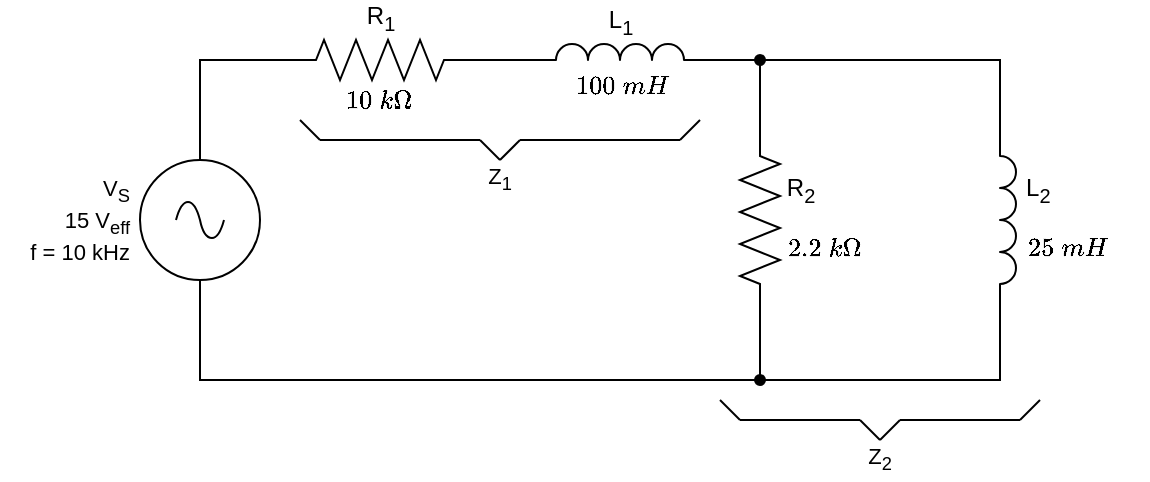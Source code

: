<mxfile version="28.2.8">
  <diagram name="Page 1" id="Page-1">
    <mxGraphModel dx="732" dy="874" grid="1" gridSize="10" guides="1" tooltips="1" connect="1" arrows="1" fold="1" page="1" pageScale="1" pageWidth="827" pageHeight="1169" math="1" shadow="0">
      <root>
        <mxCell id="0" />
        <mxCell id="1" parent="0" />
        <mxCell id="pwBCgqpKYPdEDU9cpbVD-47" value="Z&lt;sub&gt;2&lt;/sub&gt;" style="text;html=1;whiteSpace=wrap;strokeColor=none;fillColor=none;align=center;verticalAlign=middle;rounded=0;fontFamily=Helvetica;fontSize=11;fontColor=default;labelBackgroundColor=default;" parent="1" vertex="1">
          <mxGeometry x="490" y="390" width="20" height="20" as="geometry" />
        </mxCell>
        <mxCell id="pwBCgqpKYPdEDU9cpbVD-46" value="Z&lt;sub&gt;1&lt;/sub&gt;" style="text;html=1;whiteSpace=wrap;strokeColor=none;fillColor=none;align=center;verticalAlign=middle;rounded=0;fontFamily=Helvetica;fontSize=11;fontColor=default;labelBackgroundColor=default;" parent="1" vertex="1">
          <mxGeometry x="300" y="250" width="20" height="20" as="geometry" />
        </mxCell>
        <mxCell id="pwBCgqpKYPdEDU9cpbVD-31" value="$$2.2\;k\Omega$$" style="text;html=1;whiteSpace=wrap;strokeColor=none;fillColor=none;align=left;verticalAlign=middle;rounded=0;fontFamily=Helvetica;fontSize=11;fontColor=default;labelBackgroundColor=default;spacingLeft=2;" parent="1" vertex="1">
          <mxGeometry x="450" y="284" width="60" height="20" as="geometry" />
        </mxCell>
        <mxCell id="pwBCgqpKYPdEDU9cpbVD-32" value="$$25\;mH$$" style="text;html=1;whiteSpace=wrap;strokeColor=none;fillColor=none;align=left;verticalAlign=middle;rounded=0;fontFamily=Helvetica;fontSize=11;fontColor=default;labelBackgroundColor=default;spacingLeft=2;" parent="1" vertex="1">
          <mxGeometry x="570" y="284" width="60" height="20" as="geometry" />
        </mxCell>
        <mxCell id="pwBCgqpKYPdEDU9cpbVD-30" value="$$100\;mH$$" style="text;html=1;whiteSpace=wrap;strokeColor=none;fillColor=none;align=center;verticalAlign=middle;rounded=0;fontFamily=Helvetica;fontSize=11;fontColor=default;labelBackgroundColor=default;" parent="1" vertex="1">
          <mxGeometry x="341" y="203" width="60" height="20" as="geometry" />
        </mxCell>
        <mxCell id="a2qW_MYBUop-qcKPNAVE-28" value="&lt;div align=&quot;right&quot;&gt;V&lt;sub&gt;S&lt;br&gt;&lt;/sub&gt;15 V&lt;sub&gt;eff&lt;br&gt;&lt;/sub&gt;f = 10 kHz&lt;/div&gt;" style="text;html=1;whiteSpace=wrap;align=right;verticalAlign=middle;rounded=0;fontFamily=Helvetica;fontSize=11;labelBackgroundColor=none;convertToSvg=1;fontColor=default;" parent="1" vertex="1">
          <mxGeometry x="60" y="240" width="67" height="80" as="geometry" />
        </mxCell>
        <mxCell id="pwBCgqpKYPdEDU9cpbVD-29" value="$$10\;k\Omega$$" style="text;html=1;whiteSpace=wrap;strokeColor=none;fillColor=none;align=center;verticalAlign=middle;rounded=0;fontFamily=Helvetica;fontSize=11;fontColor=default;labelBackgroundColor=default;" parent="1" vertex="1">
          <mxGeometry x="220" y="210" width="60" height="20" as="geometry" />
        </mxCell>
        <UserObject label="" tags="Électrique Lien" id="22">
          <mxCell parent="1" vertex="1" visible="0">
            <mxGeometry as="geometry" />
          </mxCell>
        </UserObject>
        <mxCell id="pwBCgqpKYPdEDU9cpbVD-28" style="edgeStyle=orthogonalEdgeStyle;shape=connector;rounded=0;orthogonalLoop=1;jettySize=auto;html=1;exitX=0.5;exitY=1;exitDx=0;exitDy=0;exitPerimeter=0;strokeColor=default;align=center;verticalAlign=middle;fontFamily=Helvetica;fontSize=11;fontColor=default;labelBackgroundColor=default;endArrow=none;endFill=0;" parent="1" source="a2qW_MYBUop-qcKPNAVE-22" target="6UKD6J0Y2M0ALBOnThgI-24" edge="1">
          <mxGeometry relative="1" as="geometry">
            <Array as="points">
              <mxPoint x="160" y="360" />
            </Array>
          </mxGeometry>
        </mxCell>
        <mxCell id="a2qW_MYBUop-qcKPNAVE-22" value="" style="pointerEvents=1;verticalLabelPosition=bottom;shadow=0;dashed=0;align=center;html=1;verticalAlign=top;shape=mxgraph.electrical.signal_sources.source;aspect=fixed;points=[[0.5,0,0],[1,0.5,0],[0.5,1,0],[0,0.5,0]];elSignalType=ac;fontColor=default;labelBackgroundColor=none;" parent="1" vertex="1">
          <mxGeometry x="130" y="250" width="60" height="60" as="geometry" />
        </mxCell>
        <mxCell id="6UKD6J0Y2M0ALBOnThgI-26" value="" style="edgeStyle=orthogonalEdgeStyle;shape=connector;rounded=0;orthogonalLoop=1;jettySize=auto;html=1;align=center;verticalAlign=middle;fontFamily=Helvetica;fontSize=11;fontColor=default;labelBackgroundColor=default;endArrow=none;endFill=0;" parent="1" source="a2qW_MYBUop-qcKPNAVE-23" target="6UKD6J0Y2M0ALBOnThgI-22" edge="1">
          <mxGeometry relative="1" as="geometry" />
        </mxCell>
        <mxCell id="6UKD6J0Y2M0ALBOnThgI-27" value="" style="edgeStyle=orthogonalEdgeStyle;shape=connector;rounded=0;orthogonalLoop=1;jettySize=auto;html=1;align=center;verticalAlign=middle;fontFamily=Helvetica;fontSize=11;fontColor=default;labelBackgroundColor=default;endArrow=none;endFill=0;" parent="1" source="a2qW_MYBUop-qcKPNAVE-23" target="6UKD6J0Y2M0ALBOnThgI-22" edge="1">
          <mxGeometry relative="1" as="geometry" />
        </mxCell>
        <mxCell id="6UKD6J0Y2M0ALBOnThgI-28" style="edgeStyle=orthogonalEdgeStyle;shape=connector;rounded=0;orthogonalLoop=1;jettySize=auto;html=1;exitX=1;exitY=0.5;exitDx=0;exitDy=0;exitPerimeter=0;align=center;verticalAlign=middle;fontFamily=Helvetica;fontSize=11;fontColor=default;labelBackgroundColor=default;endArrow=none;endFill=0;" parent="1" source="a2qW_MYBUop-qcKPNAVE-23" target="6UKD6J0Y2M0ALBOnThgI-24" edge="1">
          <mxGeometry relative="1" as="geometry" />
        </mxCell>
        <mxCell id="a2qW_MYBUop-qcKPNAVE-23" value="R&lt;sub&gt;2&lt;/sub&gt;" style="pointerEvents=1;verticalLabelPosition=bottom;shadow=0;dashed=0;align=center;html=1;verticalAlign=top;shape=mxgraph.electrical.resistors.resistor_2;convertToSvg=1;rotation=90;horizontal=0;fontColor=default;spacingTop=20;" parent="1" vertex="1">
          <mxGeometry x="390" y="270" width="100" height="20" as="geometry" />
        </mxCell>
        <mxCell id="6UKD6J0Y2M0ALBOnThgI-29" style="edgeStyle=orthogonalEdgeStyle;shape=connector;rounded=0;orthogonalLoop=1;jettySize=auto;html=1;exitX=1;exitY=1;exitDx=0;exitDy=0;exitPerimeter=0;align=center;verticalAlign=middle;fontFamily=Helvetica;fontSize=11;fontColor=default;labelBackgroundColor=default;endArrow=none;endFill=0;" parent="1" source="a2qW_MYBUop-qcKPNAVE-24" target="6UKD6J0Y2M0ALBOnThgI-24" edge="1">
          <mxGeometry relative="1" as="geometry">
            <Array as="points">
              <mxPoint x="560" y="360" />
            </Array>
          </mxGeometry>
        </mxCell>
        <mxCell id="6UKD6J0Y2M0ALBOnThgI-30" style="edgeStyle=orthogonalEdgeStyle;shape=connector;rounded=0;orthogonalLoop=1;jettySize=auto;html=1;exitX=0;exitY=1;exitDx=0;exitDy=0;exitPerimeter=0;align=center;verticalAlign=middle;fontFamily=Helvetica;fontSize=11;fontColor=default;labelBackgroundColor=default;endArrow=none;endFill=0;" parent="1" source="a2qW_MYBUop-qcKPNAVE-24" target="6UKD6J0Y2M0ALBOnThgI-22" edge="1">
          <mxGeometry relative="1" as="geometry">
            <Array as="points">
              <mxPoint x="560" y="200" />
            </Array>
          </mxGeometry>
        </mxCell>
        <mxCell id="a2qW_MYBUop-qcKPNAVE-24" value="L&lt;sub&gt;2&lt;/sub&gt;" style="pointerEvents=1;verticalLabelPosition=bottom;shadow=0;dashed=0;align=left;html=1;verticalAlign=top;shape=mxgraph.electrical.inductors.inductor_3;rotation=90;horizontal=0;convertToSvg=1;fontColor=default;spacingTop=20;spacingLeft=3;" parent="1" vertex="1">
          <mxGeometry x="514" y="276" width="100" height="8" as="geometry" />
        </mxCell>
        <mxCell id="6UKD6J0Y2M0ALBOnThgI-22" value="" style="shape=waypoint;sketch=0;size=6;pointerEvents=1;points=[];resizable=0;rotatable=0;perimeter=centerPerimeter;snapToPoint=1;verticalAlign=top;shadow=0;dashed=0;fontColor=default;" parent="1" vertex="1">
          <mxGeometry x="430" y="190" width="20" height="20" as="geometry" />
        </mxCell>
        <mxCell id="6UKD6J0Y2M0ALBOnThgI-24" value="" style="shape=waypoint;sketch=0;size=6;pointerEvents=1;points=[];resizable=0;rotatable=0;perimeter=centerPerimeter;snapToPoint=1;verticalAlign=top;shadow=0;dashed=0;fontColor=default;" parent="1" vertex="1">
          <mxGeometry x="430" y="350" width="20" height="20" as="geometry" />
        </mxCell>
        <mxCell id="pwBCgqpKYPdEDU9cpbVD-22" value="R&lt;sub&gt;1&lt;/sub&gt;" style="pointerEvents=1;verticalLabelPosition=top;shadow=0;dashed=0;align=center;html=1;verticalAlign=bottom;shape=mxgraph.electrical.resistors.resistor_2;labelPosition=center;convertToSvg=1;" parent="1" vertex="1">
          <mxGeometry x="200" y="190" width="100" height="20" as="geometry" />
        </mxCell>
        <mxCell id="pwBCgqpKYPdEDU9cpbVD-24" value="L&lt;sub&gt;1&lt;/sub&gt;" style="pointerEvents=1;verticalLabelPosition=top;shadow=0;dashed=0;align=center;html=1;verticalAlign=bottom;shape=mxgraph.electrical.inductors.inductor_3;labelPosition=center;convertToSvg=1;" parent="1" vertex="1">
          <mxGeometry x="320" y="192" width="100" height="8" as="geometry" />
        </mxCell>
        <mxCell id="pwBCgqpKYPdEDU9cpbVD-25" style="edgeStyle=orthogonalEdgeStyle;rounded=0;orthogonalLoop=1;jettySize=auto;html=1;exitX=1;exitY=1;exitDx=0;exitDy=0;exitPerimeter=0;entryX=0.374;entryY=0.465;entryDx=0;entryDy=0;entryPerimeter=0;endArrow=none;endFill=0;" parent="1" source="pwBCgqpKYPdEDU9cpbVD-24" target="6UKD6J0Y2M0ALBOnThgI-22" edge="1">
          <mxGeometry relative="1" as="geometry" />
        </mxCell>
        <mxCell id="pwBCgqpKYPdEDU9cpbVD-26" style="edgeStyle=orthogonalEdgeStyle;shape=connector;rounded=0;orthogonalLoop=1;jettySize=auto;html=1;exitX=0;exitY=1;exitDx=0;exitDy=0;exitPerimeter=0;entryX=1;entryY=0.5;entryDx=0;entryDy=0;entryPerimeter=0;strokeColor=default;align=center;verticalAlign=middle;fontFamily=Helvetica;fontSize=11;fontColor=default;labelBackgroundColor=default;endArrow=none;endFill=0;" parent="1" source="pwBCgqpKYPdEDU9cpbVD-24" target="pwBCgqpKYPdEDU9cpbVD-22" edge="1">
          <mxGeometry relative="1" as="geometry" />
        </mxCell>
        <mxCell id="pwBCgqpKYPdEDU9cpbVD-27" style="edgeStyle=orthogonalEdgeStyle;shape=connector;rounded=0;orthogonalLoop=1;jettySize=auto;html=1;exitX=0;exitY=0.5;exitDx=0;exitDy=0;exitPerimeter=0;entryX=0.5;entryY=0;entryDx=0;entryDy=0;entryPerimeter=0;strokeColor=default;align=center;verticalAlign=middle;fontFamily=Helvetica;fontSize=11;fontColor=default;labelBackgroundColor=default;endArrow=none;endFill=0;" parent="1" source="pwBCgqpKYPdEDU9cpbVD-22" target="a2qW_MYBUop-qcKPNAVE-22" edge="1">
          <mxGeometry relative="1" as="geometry" />
        </mxCell>
        <mxCell id="pwBCgqpKYPdEDU9cpbVD-33" value="" style="edgeStyle=none;orthogonalLoop=1;jettySize=auto;html=1;rounded=0;strokeColor=default;align=center;verticalAlign=middle;fontFamily=Helvetica;fontSize=11;fontColor=default;labelBackgroundColor=default;endArrow=none;endFill=0;" parent="1" edge="1">
          <mxGeometry width="80" relative="1" as="geometry">
            <mxPoint x="220" y="240" as="sourcePoint" />
            <mxPoint x="300" y="240" as="targetPoint" />
            <Array as="points" />
          </mxGeometry>
        </mxCell>
        <mxCell id="pwBCgqpKYPdEDU9cpbVD-34" value="" style="edgeStyle=none;orthogonalLoop=1;jettySize=auto;html=1;rounded=0;strokeColor=default;align=center;verticalAlign=middle;fontFamily=Helvetica;fontSize=11;fontColor=default;labelBackgroundColor=default;endArrow=none;endFill=0;" parent="1" edge="1">
          <mxGeometry width="80" relative="1" as="geometry">
            <mxPoint x="320" y="240" as="sourcePoint" />
            <mxPoint x="400" y="240" as="targetPoint" />
            <Array as="points" />
          </mxGeometry>
        </mxCell>
        <mxCell id="pwBCgqpKYPdEDU9cpbVD-35" value="" style="edgeStyle=none;orthogonalLoop=1;jettySize=auto;html=1;rounded=0;strokeColor=default;align=center;verticalAlign=middle;fontFamily=Helvetica;fontSize=11;fontColor=default;labelBackgroundColor=default;endArrow=none;endFill=0;" parent="1" edge="1">
          <mxGeometry width="80" relative="1" as="geometry">
            <mxPoint x="310" y="250" as="sourcePoint" />
            <mxPoint x="320" y="240" as="targetPoint" />
            <Array as="points" />
          </mxGeometry>
        </mxCell>
        <mxCell id="pwBCgqpKYPdEDU9cpbVD-36" value="" style="edgeStyle=none;orthogonalLoop=1;jettySize=auto;html=1;rounded=0;strokeColor=default;align=center;verticalAlign=middle;fontFamily=Helvetica;fontSize=11;fontColor=default;labelBackgroundColor=default;endArrow=none;endFill=0;" parent="1" edge="1">
          <mxGeometry width="80" relative="1" as="geometry">
            <mxPoint x="300" y="240" as="sourcePoint" />
            <mxPoint x="310" y="250" as="targetPoint" />
            <Array as="points" />
          </mxGeometry>
        </mxCell>
        <mxCell id="pwBCgqpKYPdEDU9cpbVD-37" value="" style="edgeStyle=none;orthogonalLoop=1;jettySize=auto;html=1;rounded=0;strokeColor=default;align=center;verticalAlign=middle;fontFamily=Helvetica;fontSize=11;fontColor=default;labelBackgroundColor=default;endArrow=none;endFill=0;" parent="1" edge="1">
          <mxGeometry width="80" relative="1" as="geometry">
            <mxPoint x="210" y="230" as="sourcePoint" />
            <mxPoint x="220" y="240" as="targetPoint" />
            <Array as="points" />
          </mxGeometry>
        </mxCell>
        <mxCell id="pwBCgqpKYPdEDU9cpbVD-38" value="" style="edgeStyle=none;orthogonalLoop=1;jettySize=auto;html=1;rounded=0;strokeColor=default;align=center;verticalAlign=middle;fontFamily=Helvetica;fontSize=11;fontColor=default;labelBackgroundColor=default;endArrow=none;endFill=0;" parent="1" edge="1">
          <mxGeometry width="80" relative="1" as="geometry">
            <mxPoint x="410" y="230" as="sourcePoint" />
            <mxPoint x="400" y="240" as="targetPoint" />
            <Array as="points" />
          </mxGeometry>
        </mxCell>
        <mxCell id="pwBCgqpKYPdEDU9cpbVD-40" value="" style="edgeStyle=none;orthogonalLoop=1;jettySize=auto;html=1;rounded=0;strokeColor=default;align=center;verticalAlign=middle;fontFamily=Helvetica;fontSize=11;fontColor=default;labelBackgroundColor=default;endArrow=none;endFill=0;" parent="1" edge="1">
          <mxGeometry width="80" relative="1" as="geometry">
            <mxPoint x="510" y="380" as="sourcePoint" />
            <mxPoint x="570" y="380" as="targetPoint" />
            <Array as="points" />
          </mxGeometry>
        </mxCell>
        <mxCell id="pwBCgqpKYPdEDU9cpbVD-41" value="" style="edgeStyle=none;orthogonalLoop=1;jettySize=auto;html=1;rounded=0;strokeColor=default;align=center;verticalAlign=middle;fontFamily=Helvetica;fontSize=11;fontColor=default;labelBackgroundColor=default;endArrow=none;endFill=0;" parent="1" edge="1">
          <mxGeometry width="80" relative="1" as="geometry">
            <mxPoint x="430" y="380" as="sourcePoint" />
            <mxPoint x="490" y="380" as="targetPoint" />
            <Array as="points" />
          </mxGeometry>
        </mxCell>
        <mxCell id="pwBCgqpKYPdEDU9cpbVD-42" value="" style="edgeStyle=none;orthogonalLoop=1;jettySize=auto;html=1;rounded=0;strokeColor=default;align=center;verticalAlign=middle;fontFamily=Helvetica;fontSize=11;fontColor=default;labelBackgroundColor=default;endArrow=none;endFill=0;" parent="1" edge="1">
          <mxGeometry width="80" relative="1" as="geometry">
            <mxPoint x="490" y="380" as="sourcePoint" />
            <mxPoint x="500" y="390" as="targetPoint" />
            <Array as="points" />
          </mxGeometry>
        </mxCell>
        <mxCell id="pwBCgqpKYPdEDU9cpbVD-43" value="" style="edgeStyle=none;orthogonalLoop=1;jettySize=auto;html=1;rounded=0;strokeColor=default;align=center;verticalAlign=middle;fontFamily=Helvetica;fontSize=11;fontColor=default;labelBackgroundColor=default;endArrow=none;endFill=0;" parent="1" edge="1">
          <mxGeometry width="80" relative="1" as="geometry">
            <mxPoint x="500" y="390" as="sourcePoint" />
            <mxPoint x="510" y="380" as="targetPoint" />
            <Array as="points" />
          </mxGeometry>
        </mxCell>
        <mxCell id="pwBCgqpKYPdEDU9cpbVD-44" value="" style="edgeStyle=none;orthogonalLoop=1;jettySize=auto;html=1;rounded=0;strokeColor=default;align=center;verticalAlign=middle;fontFamily=Helvetica;fontSize=11;fontColor=default;labelBackgroundColor=default;endArrow=none;endFill=0;" parent="1" edge="1">
          <mxGeometry width="80" relative="1" as="geometry">
            <mxPoint x="570" y="380" as="sourcePoint" />
            <mxPoint x="580" y="370" as="targetPoint" />
            <Array as="points" />
          </mxGeometry>
        </mxCell>
        <mxCell id="pwBCgqpKYPdEDU9cpbVD-45" value="" style="edgeStyle=none;orthogonalLoop=1;jettySize=auto;html=1;rounded=0;strokeColor=default;align=center;verticalAlign=middle;fontFamily=Helvetica;fontSize=11;fontColor=default;labelBackgroundColor=default;endArrow=none;endFill=0;" parent="1" edge="1">
          <mxGeometry width="80" relative="1" as="geometry">
            <mxPoint x="420" y="370" as="sourcePoint" />
            <mxPoint x="430" y="380" as="targetPoint" />
            <Array as="points" />
          </mxGeometry>
        </mxCell>
      </root>
    </mxGraphModel>
  </diagram>
</mxfile>
